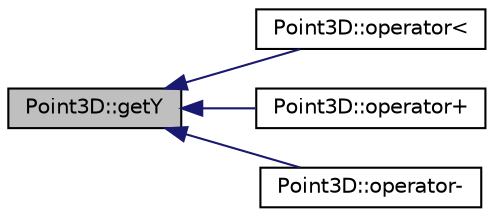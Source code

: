 digraph "Point3D::getY"
{
  edge [fontname="Helvetica",fontsize="10",labelfontname="Helvetica",labelfontsize="10"];
  node [fontname="Helvetica",fontsize="10",shape=record];
  rankdir="LR";
  Node1 [label="Point3D::getY",height=0.2,width=0.4,color="black", fillcolor="grey75", style="filled" fontcolor="black"];
  Node1 -> Node2 [dir="back",color="midnightblue",fontsize="10",style="solid",fontname="Helvetica"];
  Node2 [label="Point3D::operator\<",height=0.2,width=0.4,color="black", fillcolor="white", style="filled",URL="$classPoint3D.html#a6b4f3bf62f384fbc55d7260a61b68d5f"];
  Node1 -> Node3 [dir="back",color="midnightblue",fontsize="10",style="solid",fontname="Helvetica"];
  Node3 [label="Point3D::operator+",height=0.2,width=0.4,color="black", fillcolor="white", style="filled",URL="$classPoint3D.html#aace0be0d5f96f2b590c4779d6fa69ad0",tooltip="Default plus operator."];
  Node1 -> Node4 [dir="back",color="midnightblue",fontsize="10",style="solid",fontname="Helvetica"];
  Node4 [label="Point3D::operator-",height=0.2,width=0.4,color="black", fillcolor="white", style="filled",URL="$classPoint3D.html#a3b660ccc8fc416be800d8ff796a82712",tooltip="Default minus operator."];
}
